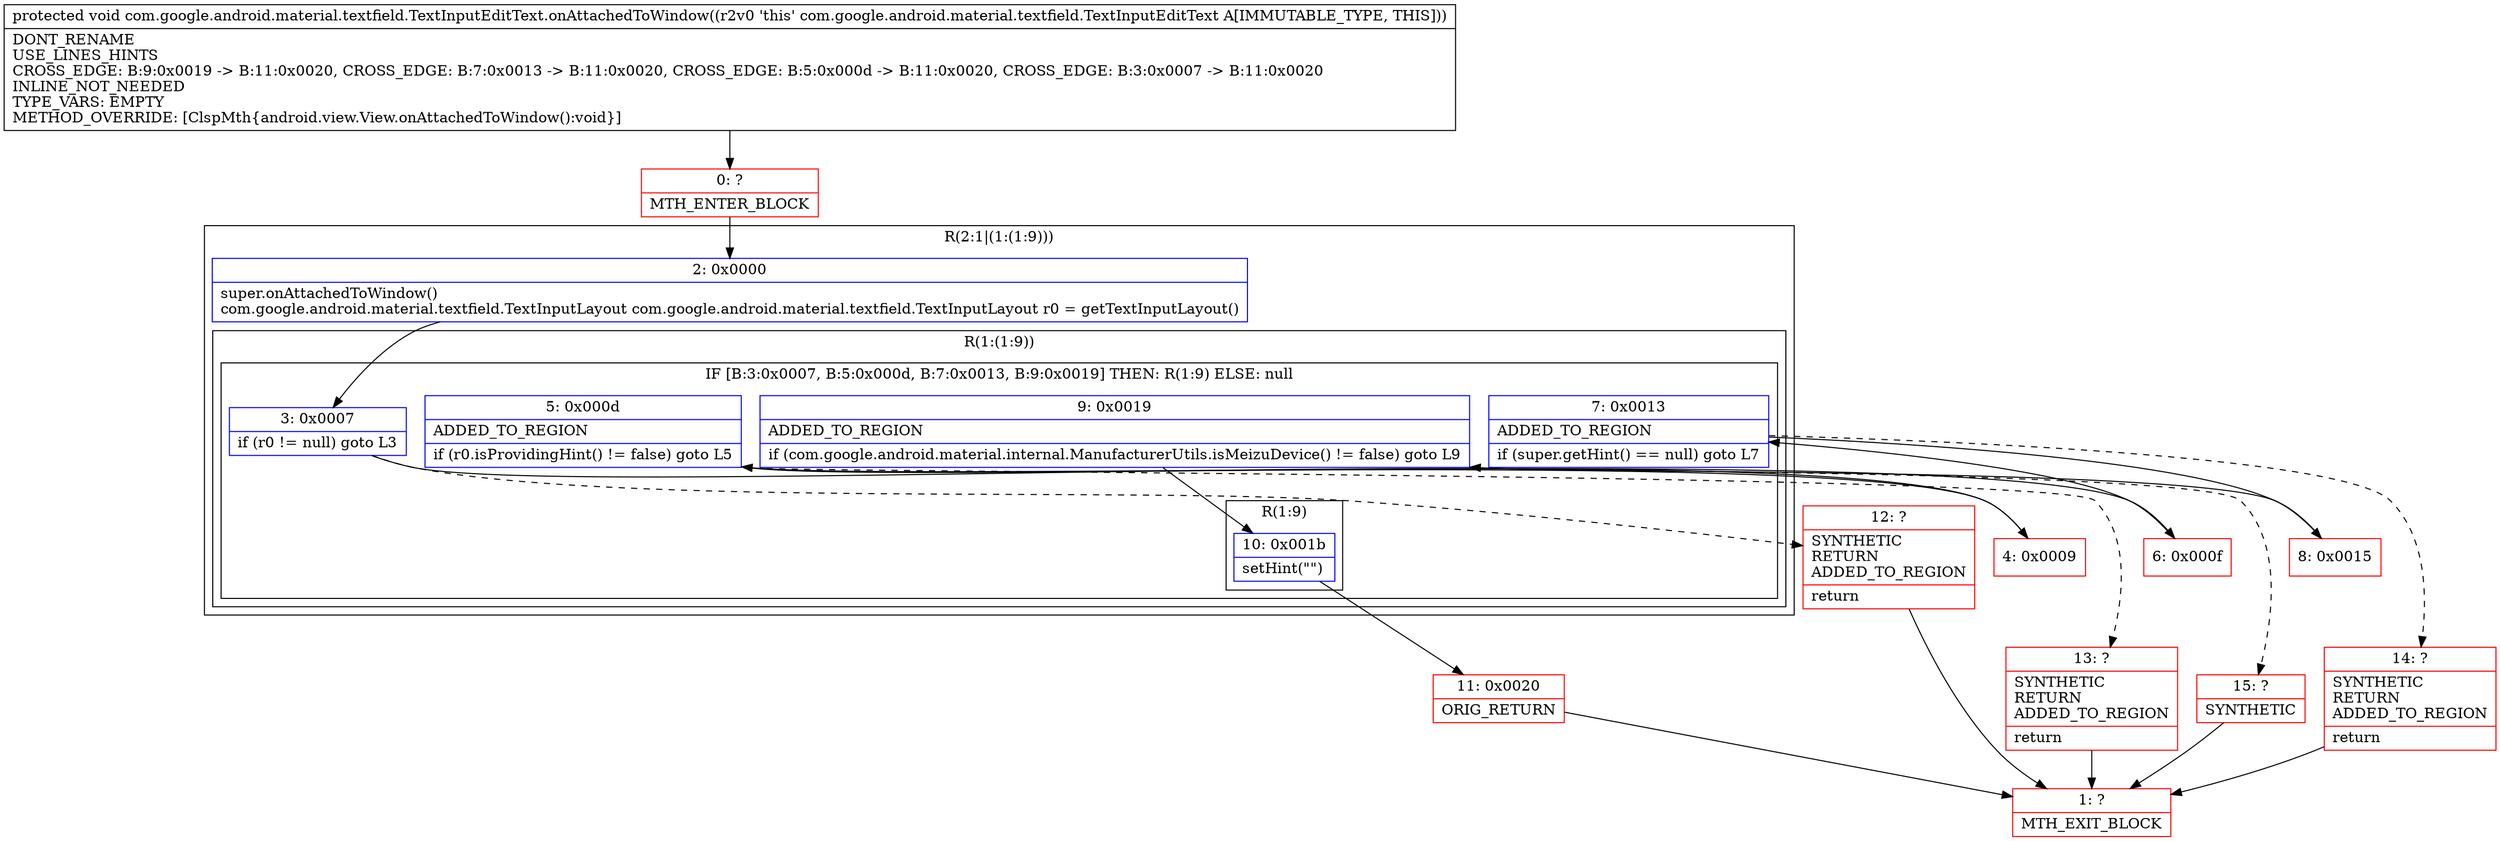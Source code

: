digraph "CFG forcom.google.android.material.textfield.TextInputEditText.onAttachedToWindow()V" {
subgraph cluster_Region_1612063742 {
label = "R(2:1|(1:(1:9)))";
node [shape=record,color=blue];
Node_2 [shape=record,label="{2\:\ 0x0000|super.onAttachedToWindow()\lcom.google.android.material.textfield.TextInputLayout com.google.android.material.textfield.TextInputLayout r0 = getTextInputLayout()\l}"];
subgraph cluster_Region_392345497 {
label = "R(1:(1:9))";
node [shape=record,color=blue];
subgraph cluster_IfRegion_2053257689 {
label = "IF [B:3:0x0007, B:5:0x000d, B:7:0x0013, B:9:0x0019] THEN: R(1:9) ELSE: null";
node [shape=record,color=blue];
Node_3 [shape=record,label="{3\:\ 0x0007|if (r0 != null) goto L3\l}"];
Node_5 [shape=record,label="{5\:\ 0x000d|ADDED_TO_REGION\l|if (r0.isProvidingHint() != false) goto L5\l}"];
Node_7 [shape=record,label="{7\:\ 0x0013|ADDED_TO_REGION\l|if (super.getHint() == null) goto L7\l}"];
Node_9 [shape=record,label="{9\:\ 0x0019|ADDED_TO_REGION\l|if (com.google.android.material.internal.ManufacturerUtils.isMeizuDevice() != false) goto L9\l}"];
subgraph cluster_Region_671606168 {
label = "R(1:9)";
node [shape=record,color=blue];
Node_10 [shape=record,label="{10\:\ 0x001b|setHint(\"\")\l}"];
}
}
}
}
Node_0 [shape=record,color=red,label="{0\:\ ?|MTH_ENTER_BLOCK\l}"];
Node_4 [shape=record,color=red,label="{4\:\ 0x0009}"];
Node_6 [shape=record,color=red,label="{6\:\ 0x000f}"];
Node_8 [shape=record,color=red,label="{8\:\ 0x0015}"];
Node_11 [shape=record,color=red,label="{11\:\ 0x0020|ORIG_RETURN\l}"];
Node_1 [shape=record,color=red,label="{1\:\ ?|MTH_EXIT_BLOCK\l}"];
Node_15 [shape=record,color=red,label="{15\:\ ?|SYNTHETIC\l}"];
Node_14 [shape=record,color=red,label="{14\:\ ?|SYNTHETIC\lRETURN\lADDED_TO_REGION\l|return\l}"];
Node_13 [shape=record,color=red,label="{13\:\ ?|SYNTHETIC\lRETURN\lADDED_TO_REGION\l|return\l}"];
Node_12 [shape=record,color=red,label="{12\:\ ?|SYNTHETIC\lRETURN\lADDED_TO_REGION\l|return\l}"];
MethodNode[shape=record,label="{protected void com.google.android.material.textfield.TextInputEditText.onAttachedToWindow((r2v0 'this' com.google.android.material.textfield.TextInputEditText A[IMMUTABLE_TYPE, THIS]))  | DONT_RENAME\lUSE_LINES_HINTS\lCROSS_EDGE: B:9:0x0019 \-\> B:11:0x0020, CROSS_EDGE: B:7:0x0013 \-\> B:11:0x0020, CROSS_EDGE: B:5:0x000d \-\> B:11:0x0020, CROSS_EDGE: B:3:0x0007 \-\> B:11:0x0020\lINLINE_NOT_NEEDED\lTYPE_VARS: EMPTY\lMETHOD_OVERRIDE: [ClspMth\{android.view.View.onAttachedToWindow():void\}]\l}"];
MethodNode -> Node_0;Node_2 -> Node_3;
Node_3 -> Node_4;
Node_3 -> Node_12[style=dashed];
Node_5 -> Node_6;
Node_5 -> Node_13[style=dashed];
Node_7 -> Node_8;
Node_7 -> Node_14[style=dashed];
Node_9 -> Node_10;
Node_9 -> Node_15[style=dashed];
Node_10 -> Node_11;
Node_0 -> Node_2;
Node_4 -> Node_5;
Node_6 -> Node_7;
Node_8 -> Node_9;
Node_11 -> Node_1;
Node_15 -> Node_1;
Node_14 -> Node_1;
Node_13 -> Node_1;
Node_12 -> Node_1;
}

